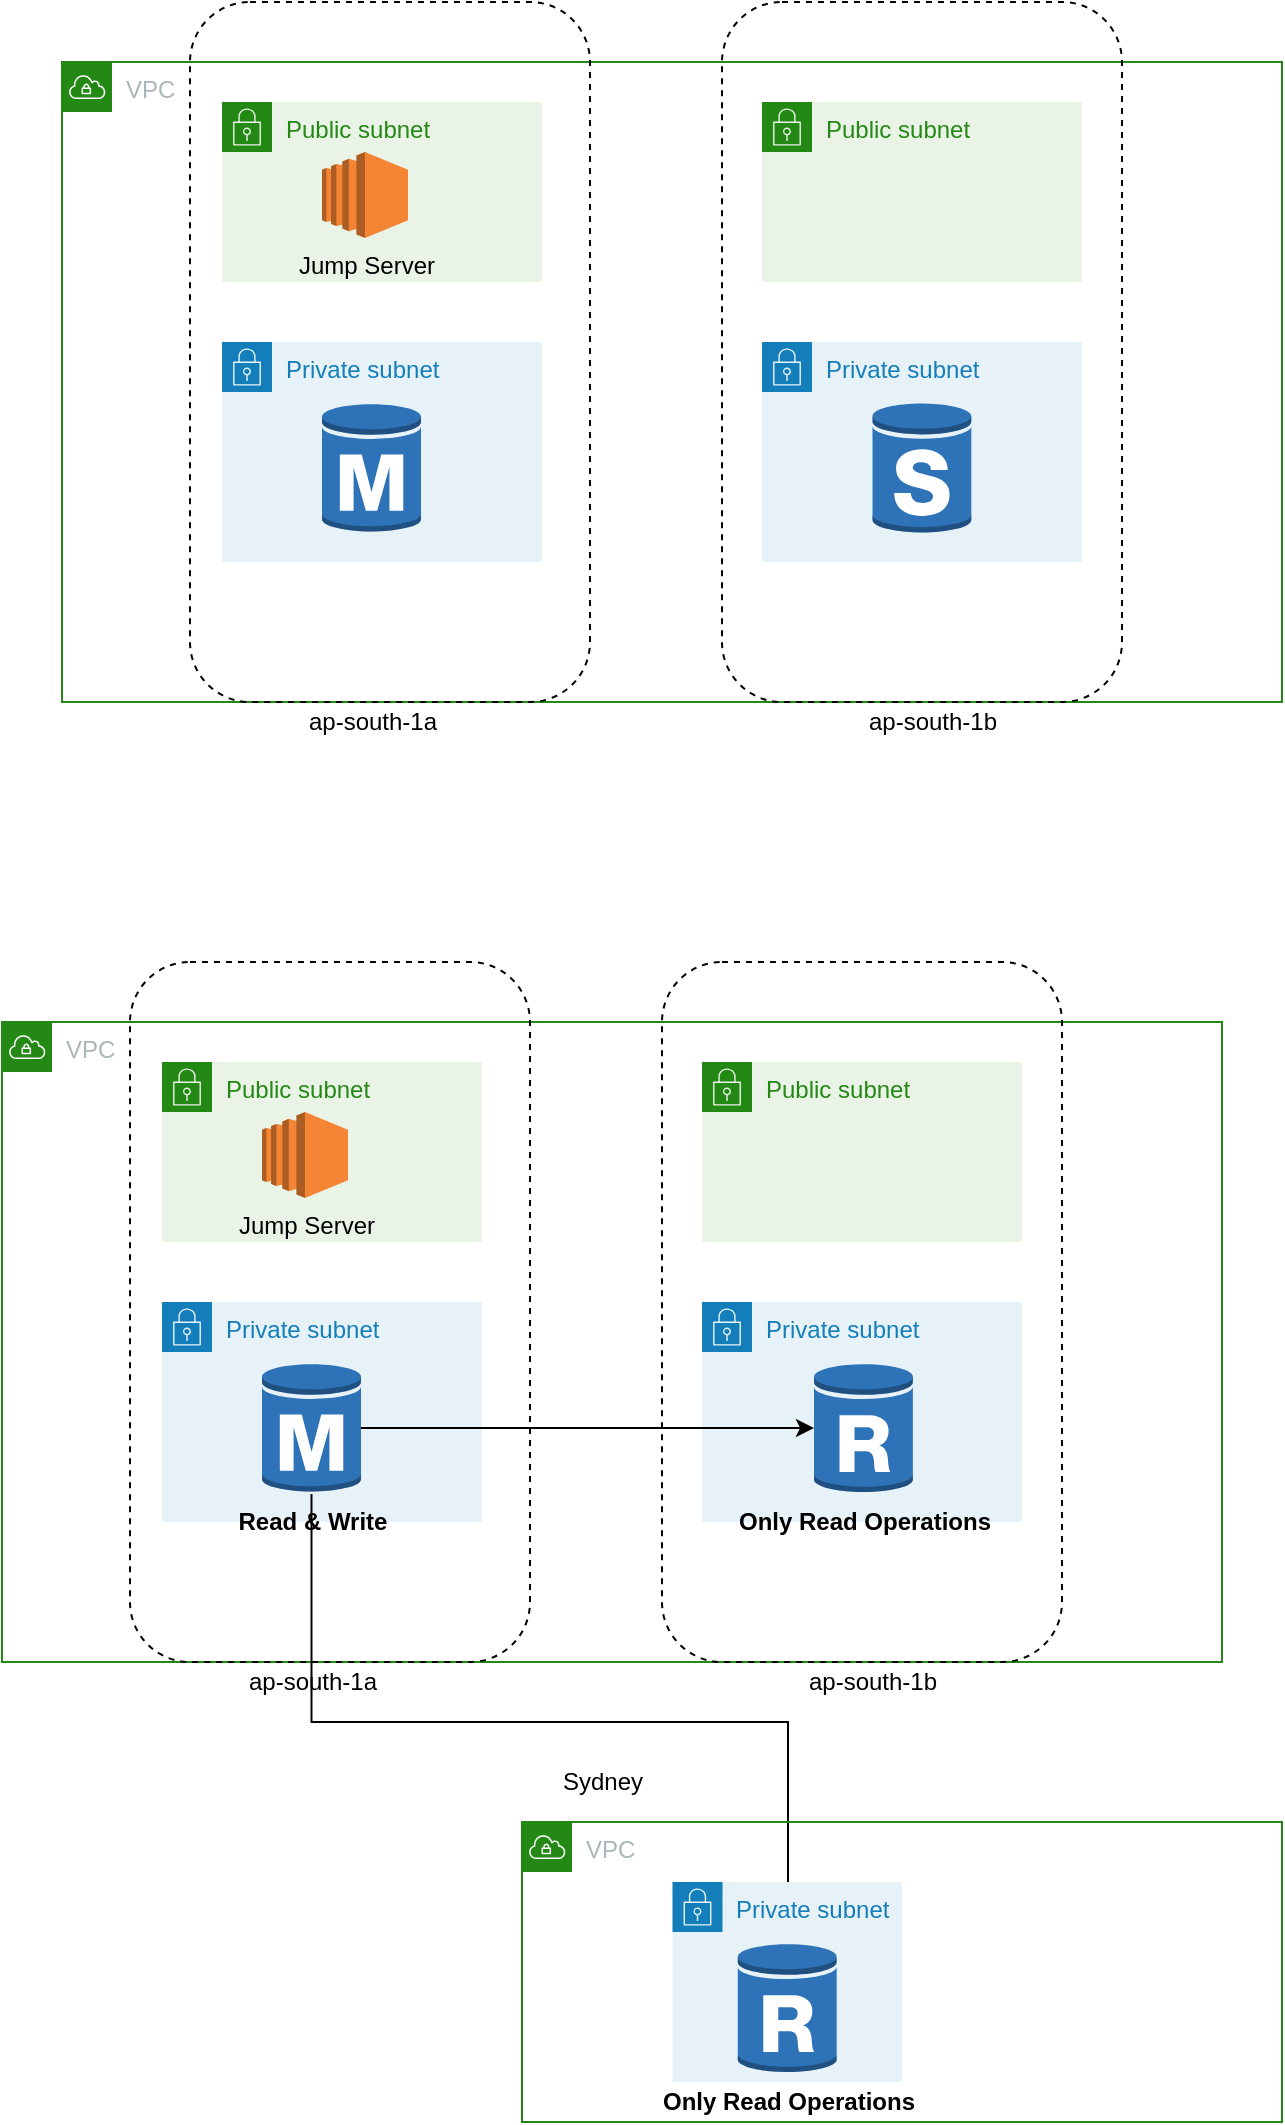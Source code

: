 <mxfile version="21.1.1" type="device">
  <diagram name="Page-1" id="ymwgRK3hG2c-LxJOsfWT">
    <mxGraphModel dx="1034" dy="502" grid="1" gridSize="10" guides="1" tooltips="1" connect="1" arrows="1" fold="1" page="1" pageScale="1" pageWidth="827" pageHeight="1169" math="0" shadow="0">
      <root>
        <mxCell id="0" />
        <mxCell id="1" parent="0" />
        <mxCell id="VOULILp_enElzakL2te_-1" value="VPC" style="points=[[0,0],[0.25,0],[0.5,0],[0.75,0],[1,0],[1,0.25],[1,0.5],[1,0.75],[1,1],[0.75,1],[0.5,1],[0.25,1],[0,1],[0,0.75],[0,0.5],[0,0.25]];outlineConnect=0;gradientColor=none;html=1;whiteSpace=wrap;fontSize=12;fontStyle=0;container=1;pointerEvents=0;collapsible=0;recursiveResize=0;shape=mxgraph.aws4.group;grIcon=mxgraph.aws4.group_vpc;strokeColor=#248814;fillColor=none;verticalAlign=top;align=left;spacingLeft=30;fontColor=#AAB7B8;dashed=0;" vertex="1" parent="1">
          <mxGeometry x="150" y="80" width="610" height="320" as="geometry" />
        </mxCell>
        <mxCell id="VOULILp_enElzakL2te_-2" value="Public subnet" style="points=[[0,0],[0.25,0],[0.5,0],[0.75,0],[1,0],[1,0.25],[1,0.5],[1,0.75],[1,1],[0.75,1],[0.5,1],[0.25,1],[0,1],[0,0.75],[0,0.5],[0,0.25]];outlineConnect=0;gradientColor=none;html=1;whiteSpace=wrap;fontSize=12;fontStyle=0;container=1;pointerEvents=0;collapsible=0;recursiveResize=0;shape=mxgraph.aws4.group;grIcon=mxgraph.aws4.group_security_group;grStroke=0;strokeColor=#248814;fillColor=#E9F3E6;verticalAlign=top;align=left;spacingLeft=30;fontColor=#248814;dashed=0;" vertex="1" parent="VOULILp_enElzakL2te_-1">
          <mxGeometry x="80" y="20" width="160" height="90" as="geometry" />
        </mxCell>
        <mxCell id="VOULILp_enElzakL2te_-3" value="Public subnet" style="points=[[0,0],[0.25,0],[0.5,0],[0.75,0],[1,0],[1,0.25],[1,0.5],[1,0.75],[1,1],[0.75,1],[0.5,1],[0.25,1],[0,1],[0,0.75],[0,0.5],[0,0.25]];outlineConnect=0;gradientColor=none;html=1;whiteSpace=wrap;fontSize=12;fontStyle=0;container=1;pointerEvents=0;collapsible=0;recursiveResize=0;shape=mxgraph.aws4.group;grIcon=mxgraph.aws4.group_security_group;grStroke=0;strokeColor=#248814;fillColor=#E9F3E6;verticalAlign=top;align=left;spacingLeft=30;fontColor=#248814;dashed=0;" vertex="1" parent="VOULILp_enElzakL2te_-1">
          <mxGeometry x="350" y="20" width="160" height="90" as="geometry" />
        </mxCell>
        <mxCell id="VOULILp_enElzakL2te_-4" value="Private subnet" style="points=[[0,0],[0.25,0],[0.5,0],[0.75,0],[1,0],[1,0.25],[1,0.5],[1,0.75],[1,1],[0.75,1],[0.5,1],[0.25,1],[0,1],[0,0.75],[0,0.5],[0,0.25]];outlineConnect=0;gradientColor=none;html=1;whiteSpace=wrap;fontSize=12;fontStyle=0;container=1;pointerEvents=0;collapsible=0;recursiveResize=0;shape=mxgraph.aws4.group;grIcon=mxgraph.aws4.group_security_group;grStroke=0;strokeColor=#147EBA;fillColor=#E6F2F8;verticalAlign=top;align=left;spacingLeft=30;fontColor=#147EBA;dashed=0;" vertex="1" parent="VOULILp_enElzakL2te_-1">
          <mxGeometry x="80" y="140" width="160" height="110" as="geometry" />
        </mxCell>
        <mxCell id="VOULILp_enElzakL2te_-9" value="Private subnet" style="points=[[0,0],[0.25,0],[0.5,0],[0.75,0],[1,0],[1,0.25],[1,0.5],[1,0.75],[1,1],[0.75,1],[0.5,1],[0.25,1],[0,1],[0,0.75],[0,0.5],[0,0.25]];outlineConnect=0;gradientColor=none;html=1;whiteSpace=wrap;fontSize=12;fontStyle=0;container=1;pointerEvents=0;collapsible=0;recursiveResize=0;shape=mxgraph.aws4.group;grIcon=mxgraph.aws4.group_security_group;grStroke=0;strokeColor=#147EBA;fillColor=#E6F2F8;verticalAlign=top;align=left;spacingLeft=30;fontColor=#147EBA;dashed=0;" vertex="1" parent="VOULILp_enElzakL2te_-1">
          <mxGeometry x="350" y="140" width="160" height="110" as="geometry" />
        </mxCell>
        <mxCell id="VOULILp_enElzakL2te_-12" value="" style="rounded=1;whiteSpace=wrap;html=1;fillColor=none;dashed=1;" vertex="1" parent="VOULILp_enElzakL2te_-1">
          <mxGeometry x="330" y="-30" width="200" height="350" as="geometry" />
        </mxCell>
        <mxCell id="VOULILp_enElzakL2te_-18" value="" style="outlineConnect=0;dashed=0;verticalLabelPosition=bottom;verticalAlign=top;align=center;html=1;shape=mxgraph.aws3.rds_db_instance_standby_multi_az;fillColor=#2E73B8;gradientColor=none;" vertex="1" parent="VOULILp_enElzakL2te_-1">
          <mxGeometry x="405.25" y="170" width="49.5" height="66" as="geometry" />
        </mxCell>
        <mxCell id="VOULILp_enElzakL2te_-10" value="" style="rounded=1;whiteSpace=wrap;html=1;fillColor=none;dashed=1;" vertex="1" parent="1">
          <mxGeometry x="214" y="50" width="200" height="350" as="geometry" />
        </mxCell>
        <mxCell id="VOULILp_enElzakL2te_-11" value="ap-south-1a" style="text;html=1;align=center;verticalAlign=middle;resizable=0;points=[];autosize=1;strokeColor=none;fillColor=none;" vertex="1" parent="1">
          <mxGeometry x="260" y="395" width="90" height="30" as="geometry" />
        </mxCell>
        <mxCell id="VOULILp_enElzakL2te_-13" value="ap-south-1b" style="text;html=1;align=center;verticalAlign=middle;resizable=0;points=[];autosize=1;strokeColor=none;fillColor=none;" vertex="1" parent="1">
          <mxGeometry x="540" y="395" width="90" height="30" as="geometry" />
        </mxCell>
        <mxCell id="VOULILp_enElzakL2te_-14" value="Jump Server" style="outlineConnect=0;dashed=0;verticalLabelPosition=bottom;verticalAlign=top;align=center;html=1;shape=mxgraph.aws3.ec2;fillColor=#F58534;gradientColor=none;" vertex="1" parent="1">
          <mxGeometry x="280" y="125" width="43" height="43" as="geometry" />
        </mxCell>
        <mxCell id="VOULILp_enElzakL2te_-17" value="" style="outlineConnect=0;dashed=0;verticalLabelPosition=bottom;verticalAlign=top;align=center;html=1;shape=mxgraph.aws3.rds_db_instance;fillColor=#2E73B8;gradientColor=none;" vertex="1" parent="1">
          <mxGeometry x="280" y="250" width="49.5" height="66" as="geometry" />
        </mxCell>
        <mxCell id="VOULILp_enElzakL2te_-20" value="VPC" style="points=[[0,0],[0.25,0],[0.5,0],[0.75,0],[1,0],[1,0.25],[1,0.5],[1,0.75],[1,1],[0.75,1],[0.5,1],[0.25,1],[0,1],[0,0.75],[0,0.5],[0,0.25]];outlineConnect=0;gradientColor=none;html=1;whiteSpace=wrap;fontSize=12;fontStyle=0;container=1;pointerEvents=0;collapsible=0;recursiveResize=0;shape=mxgraph.aws4.group;grIcon=mxgraph.aws4.group_vpc;strokeColor=#248814;fillColor=none;verticalAlign=top;align=left;spacingLeft=30;fontColor=#AAB7B8;dashed=0;" vertex="1" parent="1">
          <mxGeometry x="120" y="560" width="610" height="320" as="geometry" />
        </mxCell>
        <mxCell id="VOULILp_enElzakL2te_-21" value="Public subnet" style="points=[[0,0],[0.25,0],[0.5,0],[0.75,0],[1,0],[1,0.25],[1,0.5],[1,0.75],[1,1],[0.75,1],[0.5,1],[0.25,1],[0,1],[0,0.75],[0,0.5],[0,0.25]];outlineConnect=0;gradientColor=none;html=1;whiteSpace=wrap;fontSize=12;fontStyle=0;container=1;pointerEvents=0;collapsible=0;recursiveResize=0;shape=mxgraph.aws4.group;grIcon=mxgraph.aws4.group_security_group;grStroke=0;strokeColor=#248814;fillColor=#E9F3E6;verticalAlign=top;align=left;spacingLeft=30;fontColor=#248814;dashed=0;" vertex="1" parent="VOULILp_enElzakL2te_-20">
          <mxGeometry x="80" y="20" width="160" height="90" as="geometry" />
        </mxCell>
        <mxCell id="VOULILp_enElzakL2te_-22" value="Public subnet" style="points=[[0,0],[0.25,0],[0.5,0],[0.75,0],[1,0],[1,0.25],[1,0.5],[1,0.75],[1,1],[0.75,1],[0.5,1],[0.25,1],[0,1],[0,0.75],[0,0.5],[0,0.25]];outlineConnect=0;gradientColor=none;html=1;whiteSpace=wrap;fontSize=12;fontStyle=0;container=1;pointerEvents=0;collapsible=0;recursiveResize=0;shape=mxgraph.aws4.group;grIcon=mxgraph.aws4.group_security_group;grStroke=0;strokeColor=#248814;fillColor=#E9F3E6;verticalAlign=top;align=left;spacingLeft=30;fontColor=#248814;dashed=0;" vertex="1" parent="VOULILp_enElzakL2te_-20">
          <mxGeometry x="350" y="20" width="160" height="90" as="geometry" />
        </mxCell>
        <mxCell id="VOULILp_enElzakL2te_-23" value="Private subnet" style="points=[[0,0],[0.25,0],[0.5,0],[0.75,0],[1,0],[1,0.25],[1,0.5],[1,0.75],[1,1],[0.75,1],[0.5,1],[0.25,1],[0,1],[0,0.75],[0,0.5],[0,0.25]];outlineConnect=0;gradientColor=none;html=1;whiteSpace=wrap;fontSize=12;fontStyle=0;container=1;pointerEvents=0;collapsible=0;recursiveResize=0;shape=mxgraph.aws4.group;grIcon=mxgraph.aws4.group_security_group;grStroke=0;strokeColor=#147EBA;fillColor=#E6F2F8;verticalAlign=top;align=left;spacingLeft=30;fontColor=#147EBA;dashed=0;" vertex="1" parent="VOULILp_enElzakL2te_-20">
          <mxGeometry x="80" y="140" width="160" height="110" as="geometry" />
        </mxCell>
        <mxCell id="VOULILp_enElzakL2te_-24" value="Private subnet" style="points=[[0,0],[0.25,0],[0.5,0],[0.75,0],[1,0],[1,0.25],[1,0.5],[1,0.75],[1,1],[0.75,1],[0.5,1],[0.25,1],[0,1],[0,0.75],[0,0.5],[0,0.25]];outlineConnect=0;gradientColor=none;html=1;whiteSpace=wrap;fontSize=12;fontStyle=0;container=1;pointerEvents=0;collapsible=0;recursiveResize=0;shape=mxgraph.aws4.group;grIcon=mxgraph.aws4.group_security_group;grStroke=0;strokeColor=#147EBA;fillColor=#E6F2F8;verticalAlign=top;align=left;spacingLeft=30;fontColor=#147EBA;dashed=0;" vertex="1" parent="VOULILp_enElzakL2te_-20">
          <mxGeometry x="350" y="140" width="160" height="110" as="geometry" />
        </mxCell>
        <mxCell id="VOULILp_enElzakL2te_-25" value="" style="rounded=1;whiteSpace=wrap;html=1;fillColor=none;dashed=1;" vertex="1" parent="VOULILp_enElzakL2te_-20">
          <mxGeometry x="330" y="-30" width="200" height="350" as="geometry" />
        </mxCell>
        <mxCell id="VOULILp_enElzakL2te_-32" value="&lt;b&gt;Only Read Operations&lt;/b&gt;" style="outlineConnect=0;dashed=0;verticalLabelPosition=bottom;verticalAlign=top;align=center;html=1;shape=mxgraph.aws3.rds_db_instance_read_replica;fillColor=#2E73B8;gradientColor=none;" vertex="1" parent="VOULILp_enElzakL2te_-20">
          <mxGeometry x="406" y="170" width="49.5" height="66" as="geometry" />
        </mxCell>
        <mxCell id="VOULILp_enElzakL2te_-27" value="" style="rounded=1;whiteSpace=wrap;html=1;fillColor=none;dashed=1;" vertex="1" parent="1">
          <mxGeometry x="184" y="530" width="200" height="350" as="geometry" />
        </mxCell>
        <mxCell id="VOULILp_enElzakL2te_-28" value="ap-south-1a" style="text;html=1;align=center;verticalAlign=middle;resizable=0;points=[];autosize=1;strokeColor=none;fillColor=none;" vertex="1" parent="1">
          <mxGeometry x="230" y="875" width="90" height="30" as="geometry" />
        </mxCell>
        <mxCell id="VOULILp_enElzakL2te_-29" value="ap-south-1b" style="text;html=1;align=center;verticalAlign=middle;resizable=0;points=[];autosize=1;strokeColor=none;fillColor=none;" vertex="1" parent="1">
          <mxGeometry x="510" y="875" width="90" height="30" as="geometry" />
        </mxCell>
        <mxCell id="VOULILp_enElzakL2te_-30" value="Jump Server" style="outlineConnect=0;dashed=0;verticalLabelPosition=bottom;verticalAlign=top;align=center;html=1;shape=mxgraph.aws3.ec2;fillColor=#F58534;gradientColor=none;" vertex="1" parent="1">
          <mxGeometry x="250" y="605" width="43" height="43" as="geometry" />
        </mxCell>
        <mxCell id="VOULILp_enElzakL2te_-33" style="edgeStyle=orthogonalEdgeStyle;rounded=0;orthogonalLoop=1;jettySize=auto;html=1;" edge="1" parent="1" source="VOULILp_enElzakL2te_-31" target="VOULILp_enElzakL2te_-32">
          <mxGeometry relative="1" as="geometry" />
        </mxCell>
        <mxCell id="VOULILp_enElzakL2te_-38" style="edgeStyle=orthogonalEdgeStyle;rounded=0;orthogonalLoop=1;jettySize=auto;html=1;" edge="1" parent="1" source="VOULILp_enElzakL2te_-31" target="VOULILp_enElzakL2te_-37">
          <mxGeometry relative="1" as="geometry">
            <Array as="points">
              <mxPoint x="275" y="910" />
              <mxPoint x="513" y="910" />
            </Array>
          </mxGeometry>
        </mxCell>
        <mxCell id="VOULILp_enElzakL2te_-31" value="&lt;b&gt;Read &amp;amp; Write&lt;/b&gt;" style="outlineConnect=0;dashed=0;verticalLabelPosition=bottom;verticalAlign=top;align=center;html=1;shape=mxgraph.aws3.rds_db_instance;fillColor=#2E73B8;gradientColor=none;" vertex="1" parent="1">
          <mxGeometry x="250" y="730" width="49.5" height="66" as="geometry" />
        </mxCell>
        <mxCell id="VOULILp_enElzakL2te_-34" value="VPC" style="points=[[0,0],[0.25,0],[0.5,0],[0.75,0],[1,0],[1,0.25],[1,0.5],[1,0.75],[1,1],[0.75,1],[0.5,1],[0.25,1],[0,1],[0,0.75],[0,0.5],[0,0.25]];outlineConnect=0;gradientColor=none;html=1;whiteSpace=wrap;fontSize=12;fontStyle=0;container=1;pointerEvents=0;collapsible=0;recursiveResize=0;shape=mxgraph.aws4.group;grIcon=mxgraph.aws4.group_vpc;strokeColor=#248814;fillColor=none;verticalAlign=top;align=left;spacingLeft=30;fontColor=#AAB7B8;dashed=0;" vertex="1" parent="1">
          <mxGeometry x="380" y="960" width="380" height="150" as="geometry" />
        </mxCell>
        <mxCell id="VOULILp_enElzakL2te_-35" value="Private subnet" style="points=[[0,0],[0.25,0],[0.5,0],[0.75,0],[1,0],[1,0.25],[1,0.5],[1,0.75],[1,1],[0.75,1],[0.5,1],[0.25,1],[0,1],[0,0.75],[0,0.5],[0,0.25]];outlineConnect=0;gradientColor=none;html=1;whiteSpace=wrap;fontSize=12;fontStyle=0;container=1;pointerEvents=0;collapsible=0;recursiveResize=0;shape=mxgraph.aws4.group;grIcon=mxgraph.aws4.group_security_group;grStroke=0;strokeColor=#147EBA;fillColor=#E6F2F8;verticalAlign=top;align=left;spacingLeft=30;fontColor=#147EBA;dashed=0;" vertex="1" parent="VOULILp_enElzakL2te_-34">
          <mxGeometry x="75.25" y="30" width="114.75" height="100" as="geometry" />
        </mxCell>
        <mxCell id="VOULILp_enElzakL2te_-37" value="&lt;b&gt;Only Read Operations&lt;/b&gt;" style="outlineConnect=0;dashed=0;verticalLabelPosition=bottom;verticalAlign=top;align=center;html=1;shape=mxgraph.aws3.rds_db_instance_read_replica;fillColor=#2E73B8;gradientColor=none;" vertex="1" parent="VOULILp_enElzakL2te_-35">
          <mxGeometry x="32.63" y="30" width="49.5" height="66" as="geometry" />
        </mxCell>
        <mxCell id="VOULILp_enElzakL2te_-36" value="Sydney" style="text;html=1;align=center;verticalAlign=middle;resizable=0;points=[];autosize=1;strokeColor=none;fillColor=none;" vertex="1" parent="1">
          <mxGeometry x="390" y="925" width="60" height="30" as="geometry" />
        </mxCell>
      </root>
    </mxGraphModel>
  </diagram>
</mxfile>
